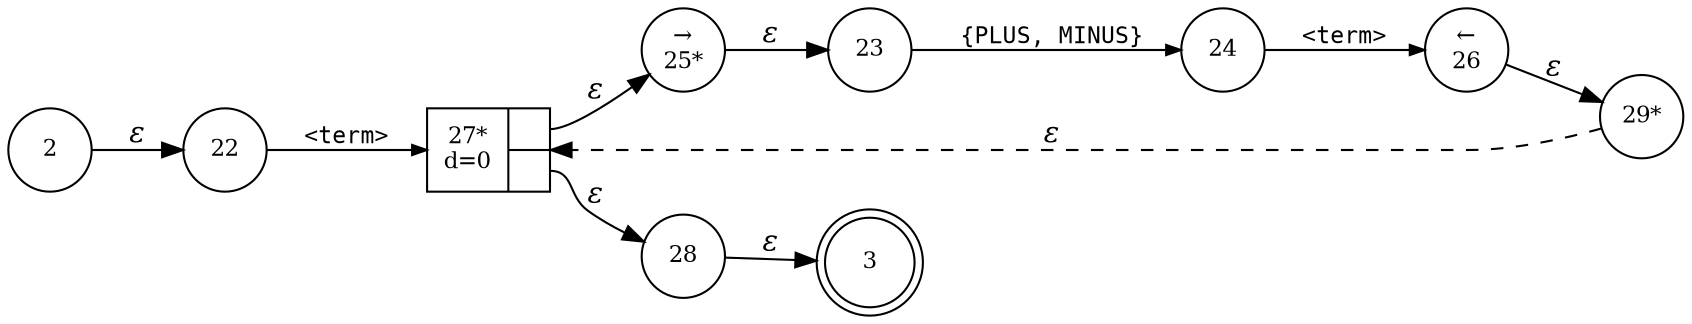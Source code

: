 digraph ATN {
rankdir=LR;
s3[fontsize=11, label="3", shape=doublecircle, fixedsize=true, width=.6];
s2[fontsize=11,label="2", shape=circle, fixedsize=true, width=.55, peripheries=1];
s22[fontsize=11,label="22", shape=circle, fixedsize=true, width=.55, peripheries=1];
s23[fontsize=11,label="23", shape=circle, fixedsize=true, width=.55, peripheries=1];
s24[fontsize=11,label="24", shape=circle, fixedsize=true, width=.55, peripheries=1];
s25[fontsize=11,label="&rarr;\n25*", shape=circle, fixedsize=true, width=.55, peripheries=1];
s26[fontsize=11,label="&larr;\n26", shape=circle, fixedsize=true, width=.55, peripheries=1];
s27[fontsize=11,label="{27*\nd=0|{<p0>|<p1>}}", shape=record, fixedsize=false, peripheries=1];
s28[fontsize=11,label="28", shape=circle, fixedsize=true, width=.55, peripheries=1];
s29[fontsize=11,label="29*", shape=circle, fixedsize=true, width=.55, peripheries=1];
s2 -> s22 [fontname="Times-Italic", label="&epsilon;"];
s22 -> s27 [fontsize=11, fontname="Courier", arrowsize=.7, label = "<term>", arrowhead = normal];
s27:p0 -> s25 [fontname="Times-Italic", label="&epsilon;"];
s27:p1 -> s28 [fontname="Times-Italic", label="&epsilon;"];
s25 -> s23 [fontname="Times-Italic", label="&epsilon;"];
s28 -> s3 [fontname="Times-Italic", label="&epsilon;"];
s23 -> s24 [fontsize=11, fontname="Courier", arrowsize=.7, label = "{PLUS, MINUS}", arrowhead = normal];
s24 -> s26 [fontsize=11, fontname="Courier", arrowsize=.7, label = "<term>", arrowhead = normal];
s26 -> s29 [fontname="Times-Italic", label="&epsilon;"];
s29 -> s27 [fontname="Times-Italic", label="&epsilon;", style="dashed"];
}